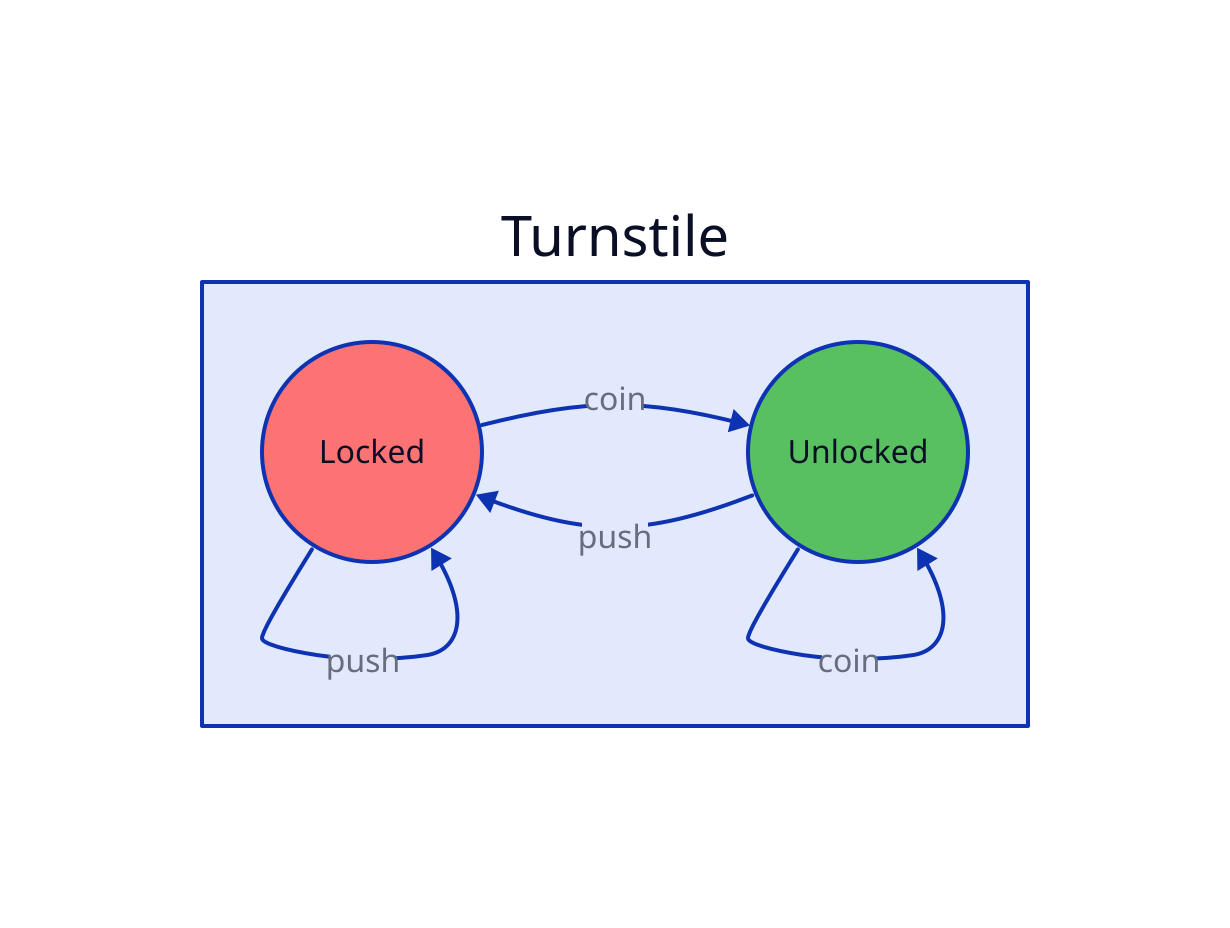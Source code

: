 # port: 43334
# layout: elk
# theme: 101
# pad: 0
# sketch: true

direction: right

Turnstile: {
  l: Locked {
    shape: circle
    style.fill: "#fd7373"
    width: 110
  }
  u: Unlocked {
    shape: circle
    style.fill: "#59c061"
    width: 110
  }

  l -> l: push
  u -> l: push

  l -> u: coin
  u -> u: coin
}
